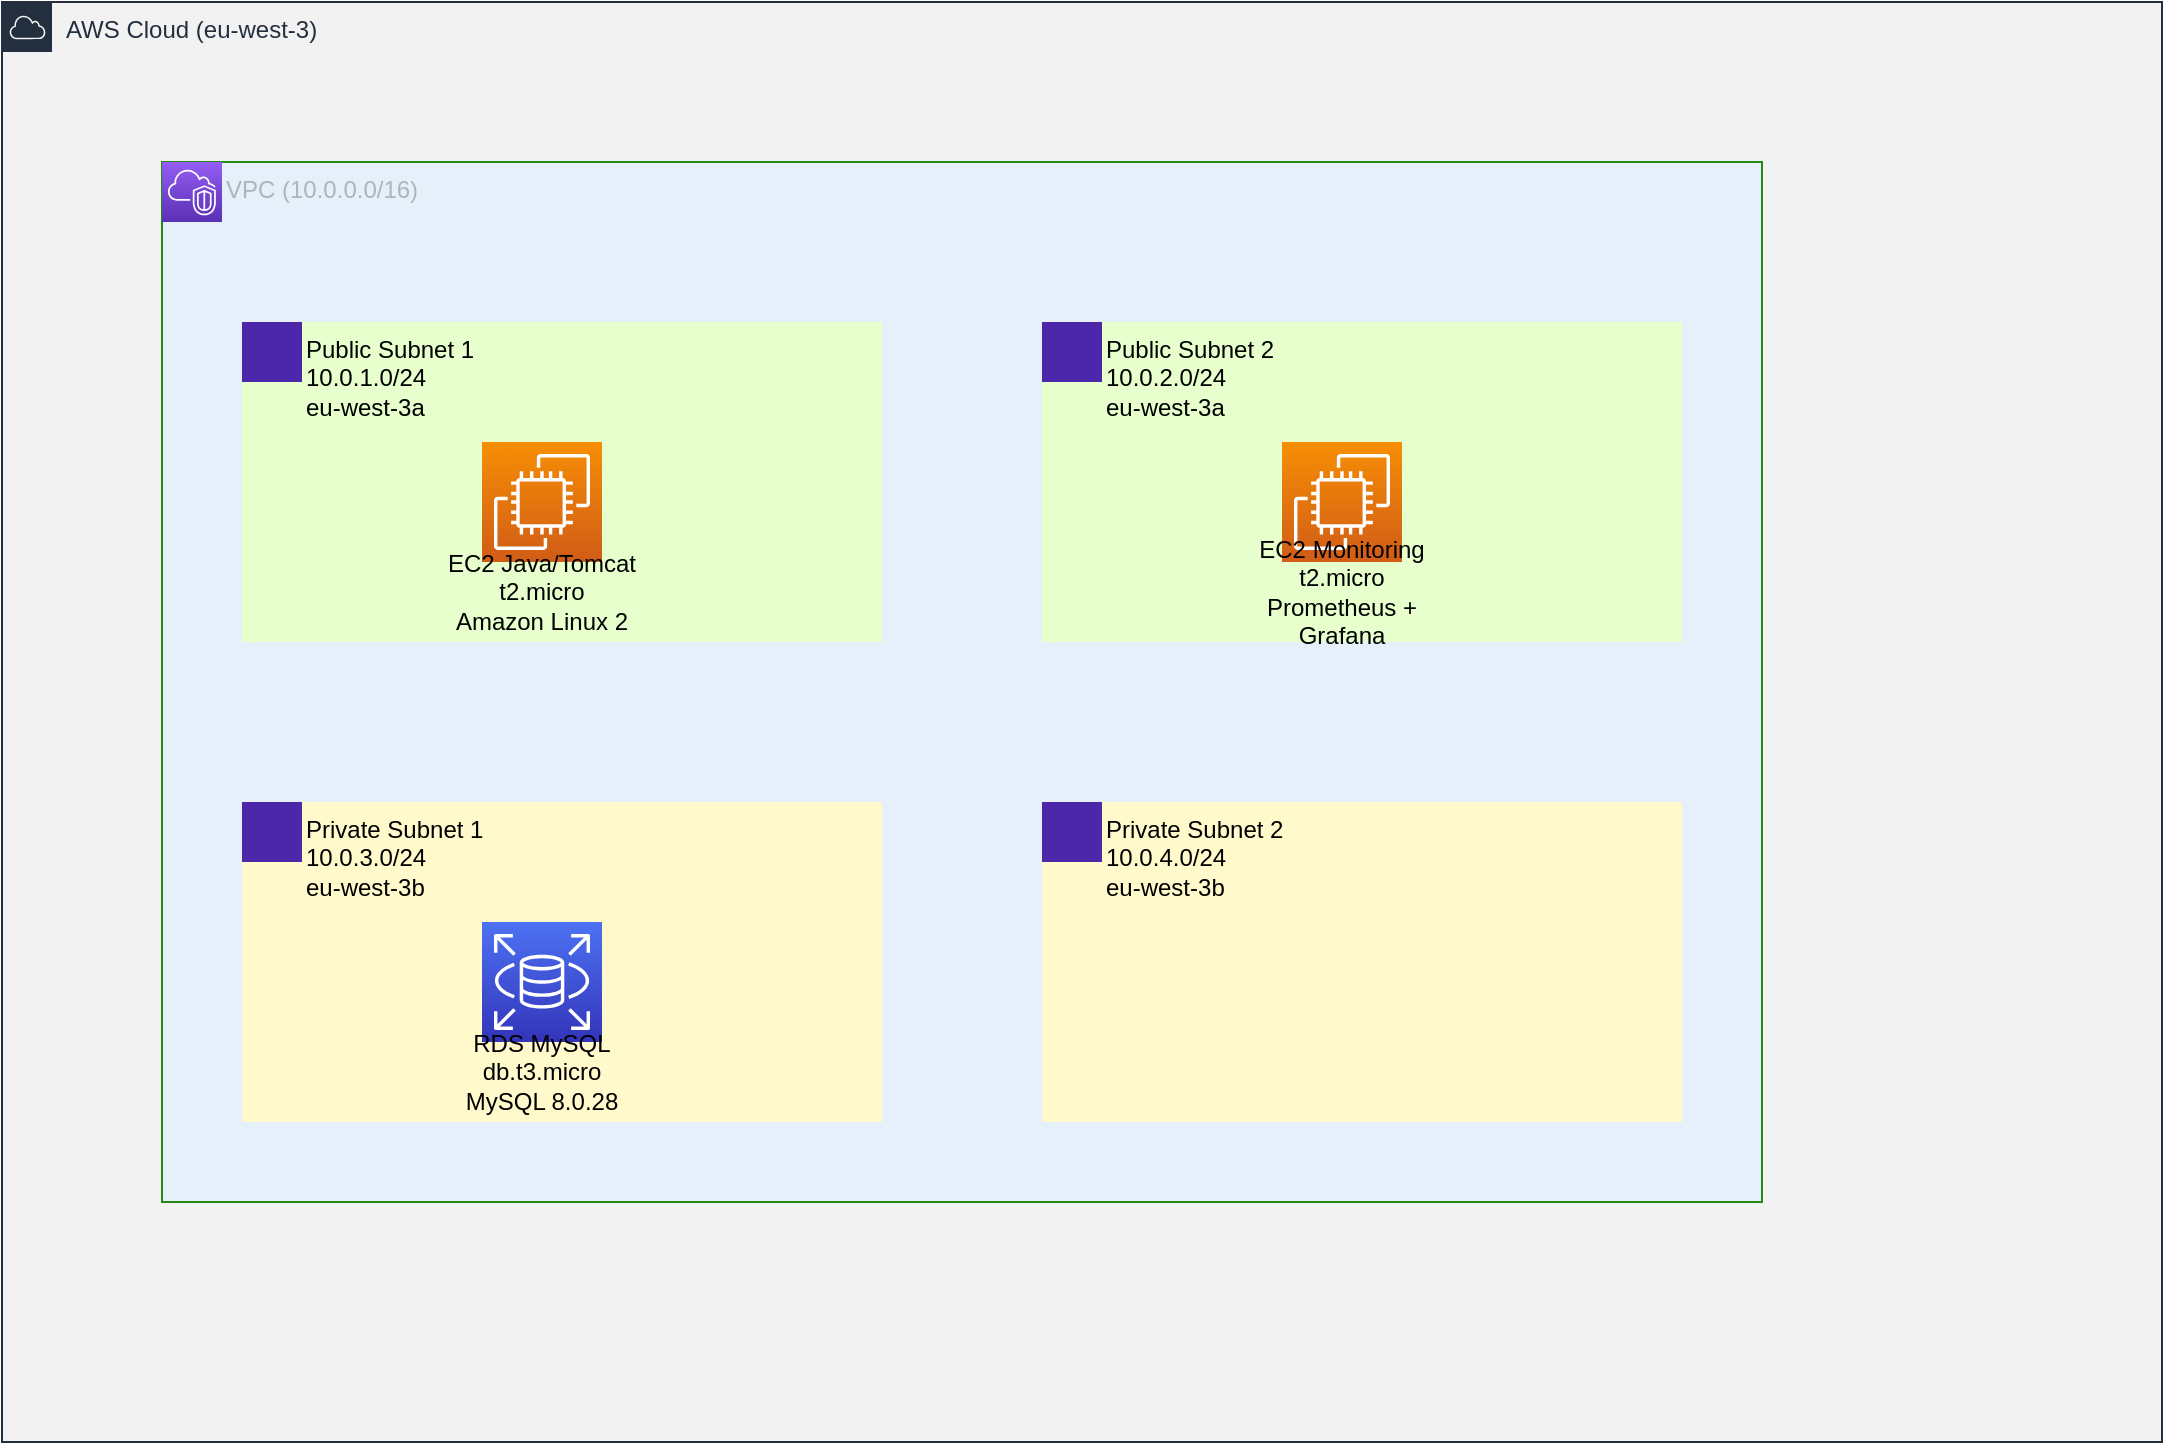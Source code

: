 <mxfile version="21.3.7">
  <diagram id="yourmedia-aws-architecture" name="YourMedia AWS Architecture">
    <mxGraphModel dx="1422" dy="798" grid="1" gridSize="10" guides="1" tooltips="1" connect="1" arrows="1" fold="1" page="1" pageScale="1" pageWidth="1169" pageHeight="827" math="0" shadow="0">
      <root>
        <mxCell id="0" />
        <mxCell id="1" parent="0" />
        <!-- AWS Cloud -->
        <mxCell id="aws-cloud" value="AWS Cloud (eu-west-3)" style="points=[[0,0],[0.25,0],[0.5,0],[0.75,0],[1,0],[1,0.25],[1,0.5],[1,0.75],[1,1],[0.75,1],[0.5,1],[0.25,1],[0,1],[0,0.75],[0,0.5],[0,0.25]];outlineConnect=0;gradientColor=none;html=1;whiteSpace=wrap;fontSize=12;fontStyle=0;container=1;pointerEvents=0;collapsible=0;recursiveResize=0;shape=mxgraph.aws4.group;grIcon=mxgraph.aws4.group_aws_cloud;strokeColor=#232F3E;fillColor=#F2F2F2;verticalAlign=top;align=left;spacingLeft=30;fontColor=#232F3E;dashed=0;" vertex="1" parent="1">
          <mxGeometry x="40" y="40" width="1080" height="720" as="geometry" />
        </mxCell>
        <!-- VPC -->
        <mxCell id="vpc" value="VPC (10.0.0.0/16)" style="points=[[0,0],[0.25,0],[0.5,0],[0.75,0],[1,0],[1,0.25],[1,0.5],[1,0.75],[1,1],[0.75,1],[0.5,1],[0.25,1],[0,1],[0,0.75],[0,0.5],[0,0.25]];outlineConnect=0;gradientColor=none;html=1;whiteSpace=wrap;fontSize=12;fontStyle=0;container=1;pointerEvents=0;collapsible=0;recursiveResize=0;shape=mxgraph.aws4.group;grIcon=mxgraph.aws4.group_vpc;strokeColor=#248814;fillColor=#E6F0FA;verticalAlign=top;align=left;spacingLeft=30;fontColor=#AAB7B8;dashed=0;" vertex="1" parent="aws-cloud">
          <mxGeometry x="80" y="80" width="800" height="520" as="geometry" />
        </mxCell>
        <!-- VPC Icon -->
        <mxCell id="vpc-icon" value="" style="sketch=0;points=[[0,0,0],[0.25,0,0],[0.5,0,0],[0.75,0,0],[1,0,0],[0,1,0],[0.25,1,0],[0.5,1,0],[0.75,1,0],[1,1,0],[0,0.25,0],[0,0.5,0],[0,0.75,0],[1,0.25,0],[1,0.5,0],[1,0.75,0]];outlineConnect=0;fontColor=#232F3E;gradientColor=#945DF2;gradientDirection=north;fillColor=#5A30B5;strokeColor=#ffffff;dashed=0;verticalLabelPosition=bottom;verticalAlign=top;align=center;html=1;fontSize=12;fontStyle=0;aspect=fixed;shape=mxgraph.aws4.resourceIcon;resIcon=mxgraph.aws4.vpc;" vertex="1" parent="vpc">
          <mxGeometry width="30" height="30" as="geometry" />
        </mxCell>
        
        <!-- Public Subnet 1 -->
        <mxCell id="public-subnet-1" value="Public Subnet 1&#xa;10.0.1.0/24&#xa;eu-west-3a" style="points=[[0,0],[0.25,0],[0.5,0],[0.75,0],[1,0],[1,0.25],[1,0.5],[1,0.75],[1,1],[0.75,1],[0.5,1],[0.25,1],[0,1],[0,0.75],[0,0.5],[0,0.25]];outlineConnect=0;gradientColor=none;html=1;whiteSpace=wrap;fontSize=12;fontStyle=0;container=1;pointerEvents=0;collapsible=0;recursiveResize=0;shape=mxgraph.aws4.group;grIcon=mxgraph.aws4.group_security_group;grStroke=0;strokeColor=#248814;fillColor=#E6FFCC;verticalAlign=top;align=left;spacingLeft=30;fontColor=#000000;dashed=0;" vertex="1" parent="vpc">
          <mxGeometry x="40" y="80" width="320" height="160" as="geometry" />
        </mxCell>
        <!-- Subnet Icon -->
        <mxCell id="public-subnet-1-icon" value="" style="sketch=0;outlineConnect=0;fontColor=#232F3E;gradientColor=none;fillColor=#4D27AA;strokeColor=none;dashed=0;verticalLabelPosition=bottom;verticalAlign=top;align=center;html=1;fontSize=12;fontStyle=0;aspect=fixed;pointerEvents=1;shape=mxgraph.aws4.subnet;" vertex="1" parent="public-subnet-1">
          <mxGeometry width="30" height="30" as="geometry" />
        </mxCell>
        
        <!-- EC2 Java/Tomcat -->
        <mxCell id="ec2-java" value="" style="sketch=0;points=[[0,0,0],[0.25,0,0],[0.5,0,0],[0.75,0,0],[1,0,0],[0,1,0],[0.25,1,0],[0.5,1,0],[0.75,1,0],[1,1,0],[0,0.25,0],[0,0.5,0],[0,0.75,0],[1,0.25,0],[1,0.5,0],[1,0.75,0]];outlineConnect=0;fontColor=#232F3E;gradientColor=#F78E04;gradientDirection=north;fillColor=#D05C17;strokeColor=#ffffff;dashed=0;verticalLabelPosition=bottom;verticalAlign=top;align=center;html=1;fontSize=12;fontStyle=0;aspect=fixed;shape=mxgraph.aws4.resourceIcon;resIcon=mxgraph.aws4.ec2;" vertex="1" parent="public-subnet-1">
          <mxGeometry x="120" y="60" width="60" height="60" as="geometry" />
        </mxCell>
        
        <!-- EC2 Java/Tomcat Label -->
        <mxCell id="ec2-java-label" value="EC2 Java/Tomcat&#xa;t2.micro&#xa;Amazon Linux 2" style="text;html=1;strokeColor=none;fillColor=none;align=center;verticalAlign=middle;whiteSpace=wrap;rounded=0;" vertex="1" parent="public-subnet-1">
          <mxGeometry x="100" y="120" width="100" height="30" as="geometry" />
        </mxCell>
        
        <!-- Public Subnet 2 -->
        <mxCell id="public-subnet-2" value="Public Subnet 2&#xa;10.0.2.0/24&#xa;eu-west-3a" style="points=[[0,0],[0.25,0],[0.5,0],[0.75,0],[1,0],[1,0.25],[1,0.5],[1,0.75],[1,1],[0.75,1],[0.5,1],[0.25,1],[0,1],[0,0.75],[0,0.5],[0,0.25]];outlineConnect=0;gradientColor=none;html=1;whiteSpace=wrap;fontSize=12;fontStyle=0;container=1;pointerEvents=0;collapsible=0;recursiveResize=0;shape=mxgraph.aws4.group;grIcon=mxgraph.aws4.group_security_group;grStroke=0;strokeColor=#248814;fillColor=#E6FFCC;verticalAlign=top;align=left;spacingLeft=30;fontColor=#000000;dashed=0;" vertex="1" parent="vpc">
          <mxGeometry x="440" y="80" width="320" height="160" as="geometry" />
        </mxCell>
        <!-- Subnet Icon -->
        <mxCell id="public-subnet-2-icon" value="" style="sketch=0;outlineConnect=0;fontColor=#232F3E;gradientColor=none;fillColor=#4D27AA;strokeColor=none;dashed=0;verticalLabelPosition=bottom;verticalAlign=top;align=center;html=1;fontSize=12;fontStyle=0;aspect=fixed;pointerEvents=1;shape=mxgraph.aws4.subnet;" vertex="1" parent="public-subnet-2">
          <mxGeometry width="30" height="30" as="geometry" />
        </mxCell>
        
        <!-- EC2 Monitoring -->
        <mxCell id="ec2-monitoring" value="" style="sketch=0;points=[[0,0,0],[0.25,0,0],[0.5,0,0],[0.75,0,0],[1,0,0],[0,1,0],[0.25,1,0],[0.5,1,0],[0.75,1,0],[1,1,0],[0,0.25,0],[0,0.5,0],[0,0.75,0],[1,0.25,0],[1,0.5,0],[1,0.75,0]];outlineConnect=0;fontColor=#232F3E;gradientColor=#F78E04;gradientDirection=north;fillColor=#D05C17;strokeColor=#ffffff;dashed=0;verticalLabelPosition=bottom;verticalAlign=top;align=center;html=1;fontSize=12;fontStyle=0;aspect=fixed;shape=mxgraph.aws4.resourceIcon;resIcon=mxgraph.aws4.ec2;" vertex="1" parent="public-subnet-2">
          <mxGeometry x="120" y="60" width="60" height="60" as="geometry" />
        </mxCell>
        
        <!-- EC2 Monitoring Label -->
        <mxCell id="ec2-monitoring-label" value="EC2 Monitoring&#xa;t2.micro&#xa;Prometheus + Grafana" style="text;html=1;strokeColor=none;fillColor=none;align=center;verticalAlign=middle;whiteSpace=wrap;rounded=0;" vertex="1" parent="public-subnet-2">
          <mxGeometry x="100" y="120" width="100" height="30" as="geometry" />
        </mxCell>
        
        <!-- Private Subnet 1 -->
        <mxCell id="private-subnet-1" value="Private Subnet 1&#xa;10.0.3.0/24&#xa;eu-west-3b" style="points=[[0,0],[0.25,0],[0.5,0],[0.75,0],[1,0],[1,0.25],[1,0.5],[1,0.75],[1,1],[0.75,1],[0.5,1],[0.25,1],[0,1],[0,0.75],[0,0.5],[0,0.25]];outlineConnect=0;gradientColor=none;html=1;whiteSpace=wrap;fontSize=12;fontStyle=0;container=1;pointerEvents=0;collapsible=0;recursiveResize=0;shape=mxgraph.aws4.group;grIcon=mxgraph.aws4.group_security_group;grStroke=0;strokeColor=#147EBA;fillColor=#FFF9CC;verticalAlign=top;align=left;spacingLeft=30;fontColor=#000000;dashed=0;" vertex="1" parent="vpc">
          <mxGeometry x="40" y="320" width="320" height="160" as="geometry" />
        </mxCell>
        <!-- Subnet Icon -->
        <mxCell id="private-subnet-1-icon" value="" style="sketch=0;outlineConnect=0;fontColor=#232F3E;gradientColor=none;fillColor=#4D27AA;strokeColor=none;dashed=0;verticalLabelPosition=bottom;verticalAlign=top;align=center;html=1;fontSize=12;fontStyle=0;aspect=fixed;pointerEvents=1;shape=mxgraph.aws4.subnet;" vertex="1" parent="private-subnet-1">
          <mxGeometry width="30" height="30" as="geometry" />
        </mxCell>
        
        <!-- RDS MySQL -->
        <mxCell id="rds-mysql" value="" style="sketch=0;points=[[0,0,0],[0.25,0,0],[0.5,0,0],[0.75,0,0],[1,0,0],[0,1,0],[0.25,1,0],[0.5,1,0],[0.75,1,0],[1,1,0],[0,0.25,0],[0,0.5,0],[0,0.75,0],[1,0.25,0],[1,0.5,0],[1,0.75,0]];outlineConnect=0;fontColor=#232F3E;gradientColor=#4D72F3;gradientDirection=north;fillColor=#3334B9;strokeColor=#ffffff;dashed=0;verticalLabelPosition=bottom;verticalAlign=top;align=center;html=1;fontSize=12;fontStyle=0;aspect=fixed;shape=mxgraph.aws4.resourceIcon;resIcon=mxgraph.aws4.rds;" vertex="1" parent="private-subnet-1">
          <mxGeometry x="120" y="60" width="60" height="60" as="geometry" />
        </mxCell>
        
        <!-- RDS MySQL Label -->
        <mxCell id="rds-mysql-label" value="RDS MySQL&#xa;db.t3.micro&#xa;MySQL 8.0.28" style="text;html=1;strokeColor=none;fillColor=none;align=center;verticalAlign=middle;whiteSpace=wrap;rounded=0;" vertex="1" parent="private-subnet-1">
          <mxGeometry x="100" y="120" width="100" height="30" as="geometry" />
        </mxCell>
        
        <!-- Private Subnet 2 -->
        <mxCell id="private-subnet-2" value="Private Subnet 2&#xa;10.0.4.0/24&#xa;eu-west-3b" style="points=[[0,0],[0.25,0],[0.5,0],[0.75,0],[1,0],[1,0.25],[1,0.5],[1,0.75],[1,1],[0.75,1],[0.5,1],[0.25,1],[0,1],[0,0.75],[0,0.5],[0,0.25]];outlineConnect=0;gradientColor=none;html=1;whiteSpace=wrap;fontSize=12;fontStyle=0;container=1;pointerEvents=0;collapsible=0;recursiveResize=0;shape=mxgraph.aws4.group;grIcon=mxgraph.aws4.group_security_group;grStroke=0;strokeColor=#147EBA;fillColor=#FFF9CC;verticalAlign=top;align=left;spacingLeft=30;fontColor=#000000;dashed=0;" vertex="1" parent="vpc">
          <mxGeometry x="440" y="320" width="320" height="160" as="geometry" />
        </mxCell>
        <!-- Subnet Icon -->
        <mxCell id="private-subnet-2-icon" value="" style="sketch=0;outlineConnect=0;fontColor=#232F3E;gradientColor=none;fillColor=#4D27AA;strokeColor=none;dashed=0;verticalLabelPosition=bottom;verticalAlign=top;align=center;html=1;fontSize=12;fontStyle=0;aspect=fixed;pointerEvents=1;shape=mxgraph.aws4.subnet;" vertex="1" parent="private-subnet-2">
          <mxGeometry width="30" height="30" as="geometry" />
        </mxCell>
      </root>
    </mxGraphModel>
  </diagram>
</mxfile>
